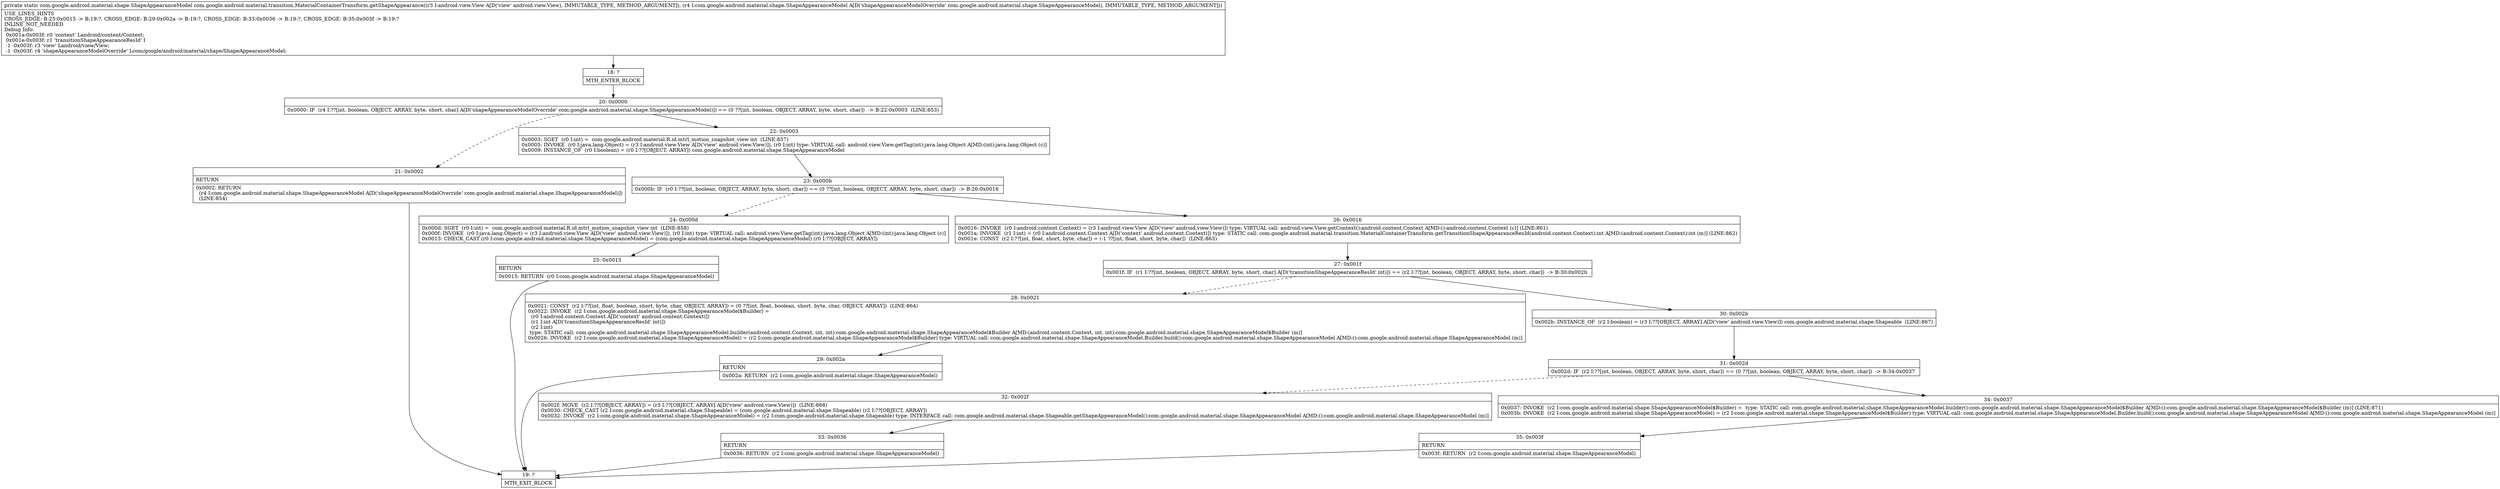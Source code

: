 digraph "CFG forcom.google.android.material.transition.MaterialContainerTransform.getShapeAppearance(Landroid\/view\/View;Lcom\/google\/android\/material\/shape\/ShapeAppearanceModel;)Lcom\/google\/android\/material\/shape\/ShapeAppearanceModel;" {
Node_18 [shape=record,label="{18\:\ ?|MTH_ENTER_BLOCK\l}"];
Node_20 [shape=record,label="{20\:\ 0x0000|0x0000: IF  (r4 I:??[int, boolean, OBJECT, ARRAY, byte, short, char] A[D('shapeAppearanceModelOverride' com.google.android.material.shape.ShapeAppearanceModel)]) == (0 ??[int, boolean, OBJECT, ARRAY, byte, short, char])  \-\> B:22:0x0003  (LINE:853)\l}"];
Node_21 [shape=record,label="{21\:\ 0x0002|RETURN\l|0x0002: RETURN  \l  (r4 I:com.google.android.material.shape.ShapeAppearanceModel A[D('shapeAppearanceModelOverride' com.google.android.material.shape.ShapeAppearanceModel)])\l  (LINE:854)\l}"];
Node_19 [shape=record,label="{19\:\ ?|MTH_EXIT_BLOCK\l}"];
Node_22 [shape=record,label="{22\:\ 0x0003|0x0003: SGET  (r0 I:int) =  com.google.android.material.R.id.mtrl_motion_snapshot_view int  (LINE:857)\l0x0005: INVOKE  (r0 I:java.lang.Object) = (r3 I:android.view.View A[D('view' android.view.View)]), (r0 I:int) type: VIRTUAL call: android.view.View.getTag(int):java.lang.Object A[MD:(int):java.lang.Object (c)]\l0x0009: INSTANCE_OF  (r0 I:boolean) = (r0 I:??[OBJECT, ARRAY]) com.google.android.material.shape.ShapeAppearanceModel \l}"];
Node_23 [shape=record,label="{23\:\ 0x000b|0x000b: IF  (r0 I:??[int, boolean, OBJECT, ARRAY, byte, short, char]) == (0 ??[int, boolean, OBJECT, ARRAY, byte, short, char])  \-\> B:26:0x0016 \l}"];
Node_24 [shape=record,label="{24\:\ 0x000d|0x000d: SGET  (r0 I:int) =  com.google.android.material.R.id.mtrl_motion_snapshot_view int  (LINE:858)\l0x000f: INVOKE  (r0 I:java.lang.Object) = (r3 I:android.view.View A[D('view' android.view.View)]), (r0 I:int) type: VIRTUAL call: android.view.View.getTag(int):java.lang.Object A[MD:(int):java.lang.Object (c)]\l0x0013: CHECK_CAST (r0 I:com.google.android.material.shape.ShapeAppearanceModel) = (com.google.android.material.shape.ShapeAppearanceModel) (r0 I:??[OBJECT, ARRAY]) \l}"];
Node_25 [shape=record,label="{25\:\ 0x0015|RETURN\l|0x0015: RETURN  (r0 I:com.google.android.material.shape.ShapeAppearanceModel) \l}"];
Node_26 [shape=record,label="{26\:\ 0x0016|0x0016: INVOKE  (r0 I:android.content.Context) = (r3 I:android.view.View A[D('view' android.view.View)]) type: VIRTUAL call: android.view.View.getContext():android.content.Context A[MD:():android.content.Context (c)] (LINE:861)\l0x001a: INVOKE  (r1 I:int) = (r0 I:android.content.Context A[D('context' android.content.Context)]) type: STATIC call: com.google.android.material.transition.MaterialContainerTransform.getTransitionShapeAppearanceResId(android.content.Context):int A[MD:(android.content.Context):int (m)] (LINE:862)\l0x001e: CONST  (r2 I:??[int, float, short, byte, char]) = (\-1 ??[int, float, short, byte, char])  (LINE:863)\l}"];
Node_27 [shape=record,label="{27\:\ 0x001f|0x001f: IF  (r1 I:??[int, boolean, OBJECT, ARRAY, byte, short, char] A[D('transitionShapeAppearanceResId' int)]) == (r2 I:??[int, boolean, OBJECT, ARRAY, byte, short, char])  \-\> B:30:0x002b \l}"];
Node_28 [shape=record,label="{28\:\ 0x0021|0x0021: CONST  (r2 I:??[int, float, boolean, short, byte, char, OBJECT, ARRAY]) = (0 ??[int, float, boolean, short, byte, char, OBJECT, ARRAY])  (LINE:864)\l0x0022: INVOKE  (r2 I:com.google.android.material.shape.ShapeAppearanceModel$Builder) = \l  (r0 I:android.content.Context A[D('context' android.content.Context)])\l  (r1 I:int A[D('transitionShapeAppearanceResId' int)])\l  (r2 I:int)\l type: STATIC call: com.google.android.material.shape.ShapeAppearanceModel.builder(android.content.Context, int, int):com.google.android.material.shape.ShapeAppearanceModel$Builder A[MD:(android.content.Context, int, int):com.google.android.material.shape.ShapeAppearanceModel$Builder (m)]\l0x0026: INVOKE  (r2 I:com.google.android.material.shape.ShapeAppearanceModel) = (r2 I:com.google.android.material.shape.ShapeAppearanceModel$Builder) type: VIRTUAL call: com.google.android.material.shape.ShapeAppearanceModel.Builder.build():com.google.android.material.shape.ShapeAppearanceModel A[MD:():com.google.android.material.shape.ShapeAppearanceModel (m)]\l}"];
Node_29 [shape=record,label="{29\:\ 0x002a|RETURN\l|0x002a: RETURN  (r2 I:com.google.android.material.shape.ShapeAppearanceModel) \l}"];
Node_30 [shape=record,label="{30\:\ 0x002b|0x002b: INSTANCE_OF  (r2 I:boolean) = (r3 I:??[OBJECT, ARRAY] A[D('view' android.view.View)]) com.google.android.material.shape.Shapeable  (LINE:867)\l}"];
Node_31 [shape=record,label="{31\:\ 0x002d|0x002d: IF  (r2 I:??[int, boolean, OBJECT, ARRAY, byte, short, char]) == (0 ??[int, boolean, OBJECT, ARRAY, byte, short, char])  \-\> B:34:0x0037 \l}"];
Node_32 [shape=record,label="{32\:\ 0x002f|0x002f: MOVE  (r2 I:??[OBJECT, ARRAY]) = (r3 I:??[OBJECT, ARRAY] A[D('view' android.view.View)])  (LINE:868)\l0x0030: CHECK_CAST (r2 I:com.google.android.material.shape.Shapeable) = (com.google.android.material.shape.Shapeable) (r2 I:??[OBJECT, ARRAY]) \l0x0032: INVOKE  (r2 I:com.google.android.material.shape.ShapeAppearanceModel) = (r2 I:com.google.android.material.shape.Shapeable) type: INTERFACE call: com.google.android.material.shape.Shapeable.getShapeAppearanceModel():com.google.android.material.shape.ShapeAppearanceModel A[MD:():com.google.android.material.shape.ShapeAppearanceModel (m)]\l}"];
Node_33 [shape=record,label="{33\:\ 0x0036|RETURN\l|0x0036: RETURN  (r2 I:com.google.android.material.shape.ShapeAppearanceModel) \l}"];
Node_34 [shape=record,label="{34\:\ 0x0037|0x0037: INVOKE  (r2 I:com.google.android.material.shape.ShapeAppearanceModel$Builder) =  type: STATIC call: com.google.android.material.shape.ShapeAppearanceModel.builder():com.google.android.material.shape.ShapeAppearanceModel$Builder A[MD:():com.google.android.material.shape.ShapeAppearanceModel$Builder (m)] (LINE:871)\l0x003b: INVOKE  (r2 I:com.google.android.material.shape.ShapeAppearanceModel) = (r2 I:com.google.android.material.shape.ShapeAppearanceModel$Builder) type: VIRTUAL call: com.google.android.material.shape.ShapeAppearanceModel.Builder.build():com.google.android.material.shape.ShapeAppearanceModel A[MD:():com.google.android.material.shape.ShapeAppearanceModel (m)]\l}"];
Node_35 [shape=record,label="{35\:\ 0x003f|RETURN\l|0x003f: RETURN  (r2 I:com.google.android.material.shape.ShapeAppearanceModel) \l}"];
MethodNode[shape=record,label="{private static com.google.android.material.shape.ShapeAppearanceModel com.google.android.material.transition.MaterialContainerTransform.getShapeAppearance((r3 I:android.view.View A[D('view' android.view.View), IMMUTABLE_TYPE, METHOD_ARGUMENT]), (r4 I:com.google.android.material.shape.ShapeAppearanceModel A[D('shapeAppearanceModelOverride' com.google.android.material.shape.ShapeAppearanceModel), IMMUTABLE_TYPE, METHOD_ARGUMENT]))  | USE_LINES_HINTS\lCROSS_EDGE: B:25:0x0015 \-\> B:19:?, CROSS_EDGE: B:29:0x002a \-\> B:19:?, CROSS_EDGE: B:33:0x0036 \-\> B:19:?, CROSS_EDGE: B:35:0x003f \-\> B:19:?\lINLINE_NOT_NEEDED\lDebug Info:\l  0x001a\-0x003f: r0 'context' Landroid\/content\/Context;\l  0x001e\-0x003f: r1 'transitionShapeAppearanceResId' I\l  \-1 \-0x003f: r3 'view' Landroid\/view\/View;\l  \-1 \-0x003f: r4 'shapeAppearanceModelOverride' Lcom\/google\/android\/material\/shape\/ShapeAppearanceModel;\l}"];
MethodNode -> Node_18;Node_18 -> Node_20;
Node_20 -> Node_21[style=dashed];
Node_20 -> Node_22;
Node_21 -> Node_19;
Node_22 -> Node_23;
Node_23 -> Node_24[style=dashed];
Node_23 -> Node_26;
Node_24 -> Node_25;
Node_25 -> Node_19;
Node_26 -> Node_27;
Node_27 -> Node_28[style=dashed];
Node_27 -> Node_30;
Node_28 -> Node_29;
Node_29 -> Node_19;
Node_30 -> Node_31;
Node_31 -> Node_32[style=dashed];
Node_31 -> Node_34;
Node_32 -> Node_33;
Node_33 -> Node_19;
Node_34 -> Node_35;
Node_35 -> Node_19;
}

